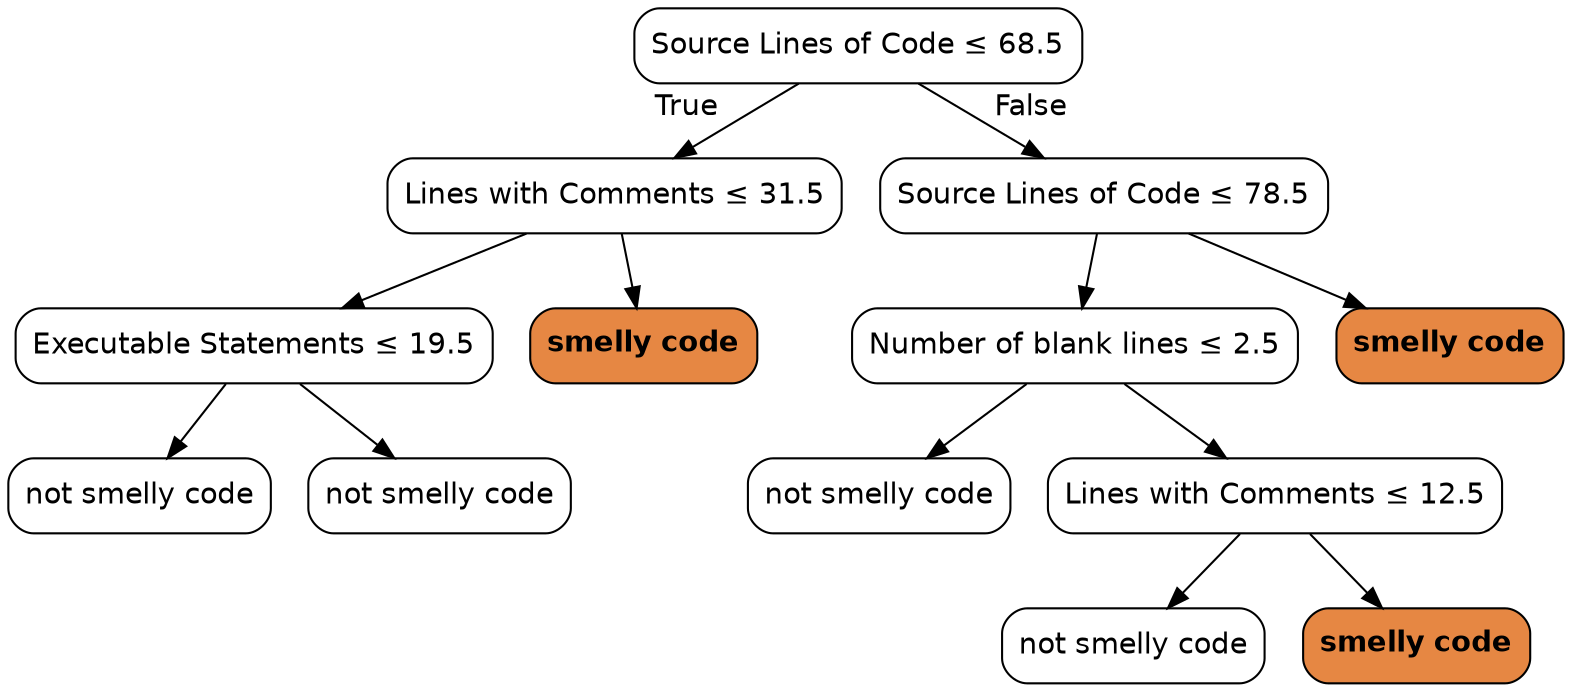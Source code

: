 digraph Tree {
node [color="black", fontname=helvetica, shape=box,  style="filled, rounded", fillcolor="#FFFFFF"];
edge [fontname=helvetica];
0 [label=<Source Lines of Code &le; 68.5>];
1 [label=<Lines with Comments &le; 31.5>];
0 -> 1  [headlabel="True", labelangle=45, labeldistance="2.5"];
3 [label=<Executable Statements &le; 19.5>];
1 -> 3;
11 [label=<not smelly code>];
3 -> 11;
12 [label=<not smelly code>];
3 -> 12;
4 [label=<<b>smelly code</b>>, fillcolor="#e68743"];
1 -> 4;
2 [label=<Source Lines of Code &le; 78.5>];
0 -> 2  [headlabel="False", labelangle="-45", labeldistance="2.5"];
5 [label=<Number of blank lines &le; 2.5>];
2 -> 5;
7 [label=<not smelly code>];
5 -> 7;
8 [label=<Lines with Comments &le; 12.5>];
5 -> 8;
9 [label=<not smelly code>];
8 -> 9;
10 [label=<<b>smelly code</b>>, fillcolor="#e68743"];
8 -> 10;
6 [label=<<b>smelly code</b>>, fillcolor="#e68743"];
2 -> 6;
}
